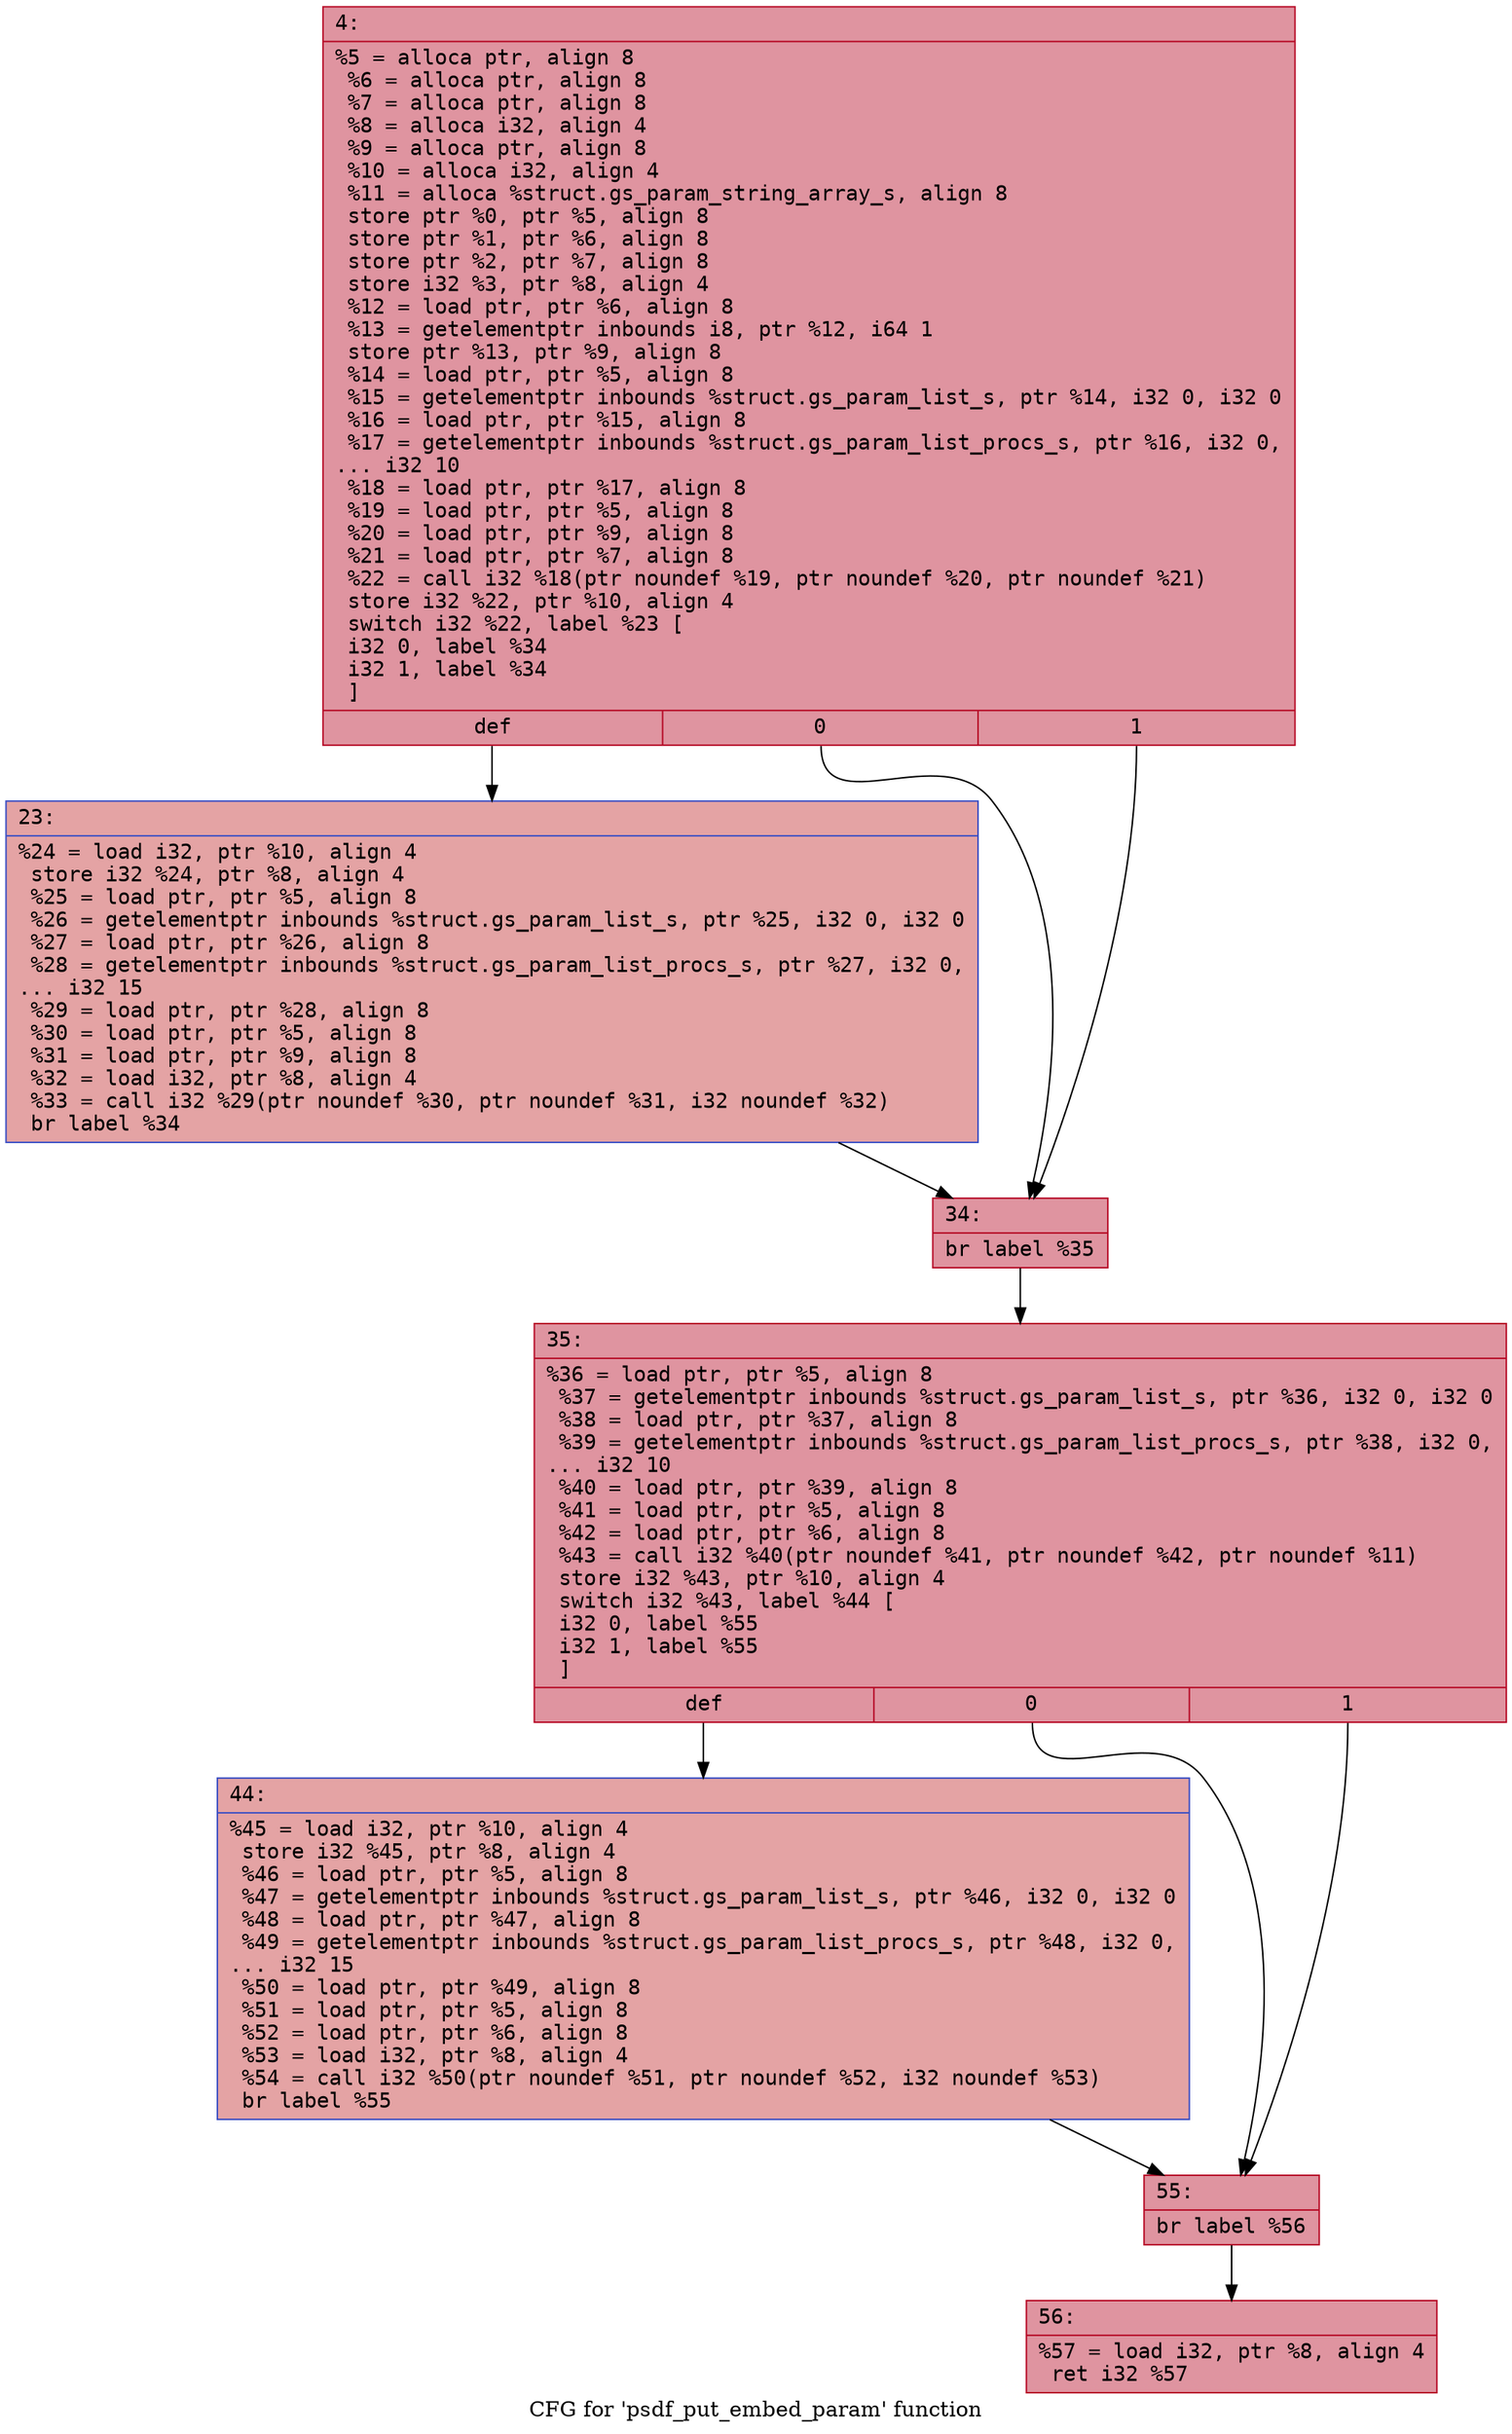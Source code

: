 digraph "CFG for 'psdf_put_embed_param' function" {
	label="CFG for 'psdf_put_embed_param' function";

	Node0x6000021684b0 [shape=record,color="#b70d28ff", style=filled, fillcolor="#b70d2870" fontname="Courier",label="{4:\l|  %5 = alloca ptr, align 8\l  %6 = alloca ptr, align 8\l  %7 = alloca ptr, align 8\l  %8 = alloca i32, align 4\l  %9 = alloca ptr, align 8\l  %10 = alloca i32, align 4\l  %11 = alloca %struct.gs_param_string_array_s, align 8\l  store ptr %0, ptr %5, align 8\l  store ptr %1, ptr %6, align 8\l  store ptr %2, ptr %7, align 8\l  store i32 %3, ptr %8, align 4\l  %12 = load ptr, ptr %6, align 8\l  %13 = getelementptr inbounds i8, ptr %12, i64 1\l  store ptr %13, ptr %9, align 8\l  %14 = load ptr, ptr %5, align 8\l  %15 = getelementptr inbounds %struct.gs_param_list_s, ptr %14, i32 0, i32 0\l  %16 = load ptr, ptr %15, align 8\l  %17 = getelementptr inbounds %struct.gs_param_list_procs_s, ptr %16, i32 0,\l... i32 10\l  %18 = load ptr, ptr %17, align 8\l  %19 = load ptr, ptr %5, align 8\l  %20 = load ptr, ptr %9, align 8\l  %21 = load ptr, ptr %7, align 8\l  %22 = call i32 %18(ptr noundef %19, ptr noundef %20, ptr noundef %21)\l  store i32 %22, ptr %10, align 4\l  switch i32 %22, label %23 [\l    i32 0, label %34\l    i32 1, label %34\l  ]\l|{<s0>def|<s1>0|<s2>1}}"];
	Node0x6000021684b0:s0 -> Node0x600002168500[tooltip="4 -> 23\nProbability 33.33%" ];
	Node0x6000021684b0:s1 -> Node0x600002168550[tooltip="4 -> 34\nProbability 66.67%" ];
	Node0x6000021684b0:s2 -> Node0x600002168550[tooltip="4 -> 34\nProbability 66.67%" ];
	Node0x600002168500 [shape=record,color="#3d50c3ff", style=filled, fillcolor="#c32e3170" fontname="Courier",label="{23:\l|  %24 = load i32, ptr %10, align 4\l  store i32 %24, ptr %8, align 4\l  %25 = load ptr, ptr %5, align 8\l  %26 = getelementptr inbounds %struct.gs_param_list_s, ptr %25, i32 0, i32 0\l  %27 = load ptr, ptr %26, align 8\l  %28 = getelementptr inbounds %struct.gs_param_list_procs_s, ptr %27, i32 0,\l... i32 15\l  %29 = load ptr, ptr %28, align 8\l  %30 = load ptr, ptr %5, align 8\l  %31 = load ptr, ptr %9, align 8\l  %32 = load i32, ptr %8, align 4\l  %33 = call i32 %29(ptr noundef %30, ptr noundef %31, i32 noundef %32)\l  br label %34\l}"];
	Node0x600002168500 -> Node0x600002168550[tooltip="23 -> 34\nProbability 100.00%" ];
	Node0x600002168550 [shape=record,color="#b70d28ff", style=filled, fillcolor="#b70d2870" fontname="Courier",label="{34:\l|  br label %35\l}"];
	Node0x600002168550 -> Node0x6000021685a0[tooltip="34 -> 35\nProbability 100.00%" ];
	Node0x6000021685a0 [shape=record,color="#b70d28ff", style=filled, fillcolor="#b70d2870" fontname="Courier",label="{35:\l|  %36 = load ptr, ptr %5, align 8\l  %37 = getelementptr inbounds %struct.gs_param_list_s, ptr %36, i32 0, i32 0\l  %38 = load ptr, ptr %37, align 8\l  %39 = getelementptr inbounds %struct.gs_param_list_procs_s, ptr %38, i32 0,\l... i32 10\l  %40 = load ptr, ptr %39, align 8\l  %41 = load ptr, ptr %5, align 8\l  %42 = load ptr, ptr %6, align 8\l  %43 = call i32 %40(ptr noundef %41, ptr noundef %42, ptr noundef %11)\l  store i32 %43, ptr %10, align 4\l  switch i32 %43, label %44 [\l    i32 0, label %55\l    i32 1, label %55\l  ]\l|{<s0>def|<s1>0|<s2>1}}"];
	Node0x6000021685a0:s0 -> Node0x6000021685f0[tooltip="35 -> 44\nProbability 33.33%" ];
	Node0x6000021685a0:s1 -> Node0x600002168640[tooltip="35 -> 55\nProbability 66.67%" ];
	Node0x6000021685a0:s2 -> Node0x600002168640[tooltip="35 -> 55\nProbability 66.67%" ];
	Node0x6000021685f0 [shape=record,color="#3d50c3ff", style=filled, fillcolor="#c32e3170" fontname="Courier",label="{44:\l|  %45 = load i32, ptr %10, align 4\l  store i32 %45, ptr %8, align 4\l  %46 = load ptr, ptr %5, align 8\l  %47 = getelementptr inbounds %struct.gs_param_list_s, ptr %46, i32 0, i32 0\l  %48 = load ptr, ptr %47, align 8\l  %49 = getelementptr inbounds %struct.gs_param_list_procs_s, ptr %48, i32 0,\l... i32 15\l  %50 = load ptr, ptr %49, align 8\l  %51 = load ptr, ptr %5, align 8\l  %52 = load ptr, ptr %6, align 8\l  %53 = load i32, ptr %8, align 4\l  %54 = call i32 %50(ptr noundef %51, ptr noundef %52, i32 noundef %53)\l  br label %55\l}"];
	Node0x6000021685f0 -> Node0x600002168640[tooltip="44 -> 55\nProbability 100.00%" ];
	Node0x600002168640 [shape=record,color="#b70d28ff", style=filled, fillcolor="#b70d2870" fontname="Courier",label="{55:\l|  br label %56\l}"];
	Node0x600002168640 -> Node0x600002168690[tooltip="55 -> 56\nProbability 100.00%" ];
	Node0x600002168690 [shape=record,color="#b70d28ff", style=filled, fillcolor="#b70d2870" fontname="Courier",label="{56:\l|  %57 = load i32, ptr %8, align 4\l  ret i32 %57\l}"];
}
